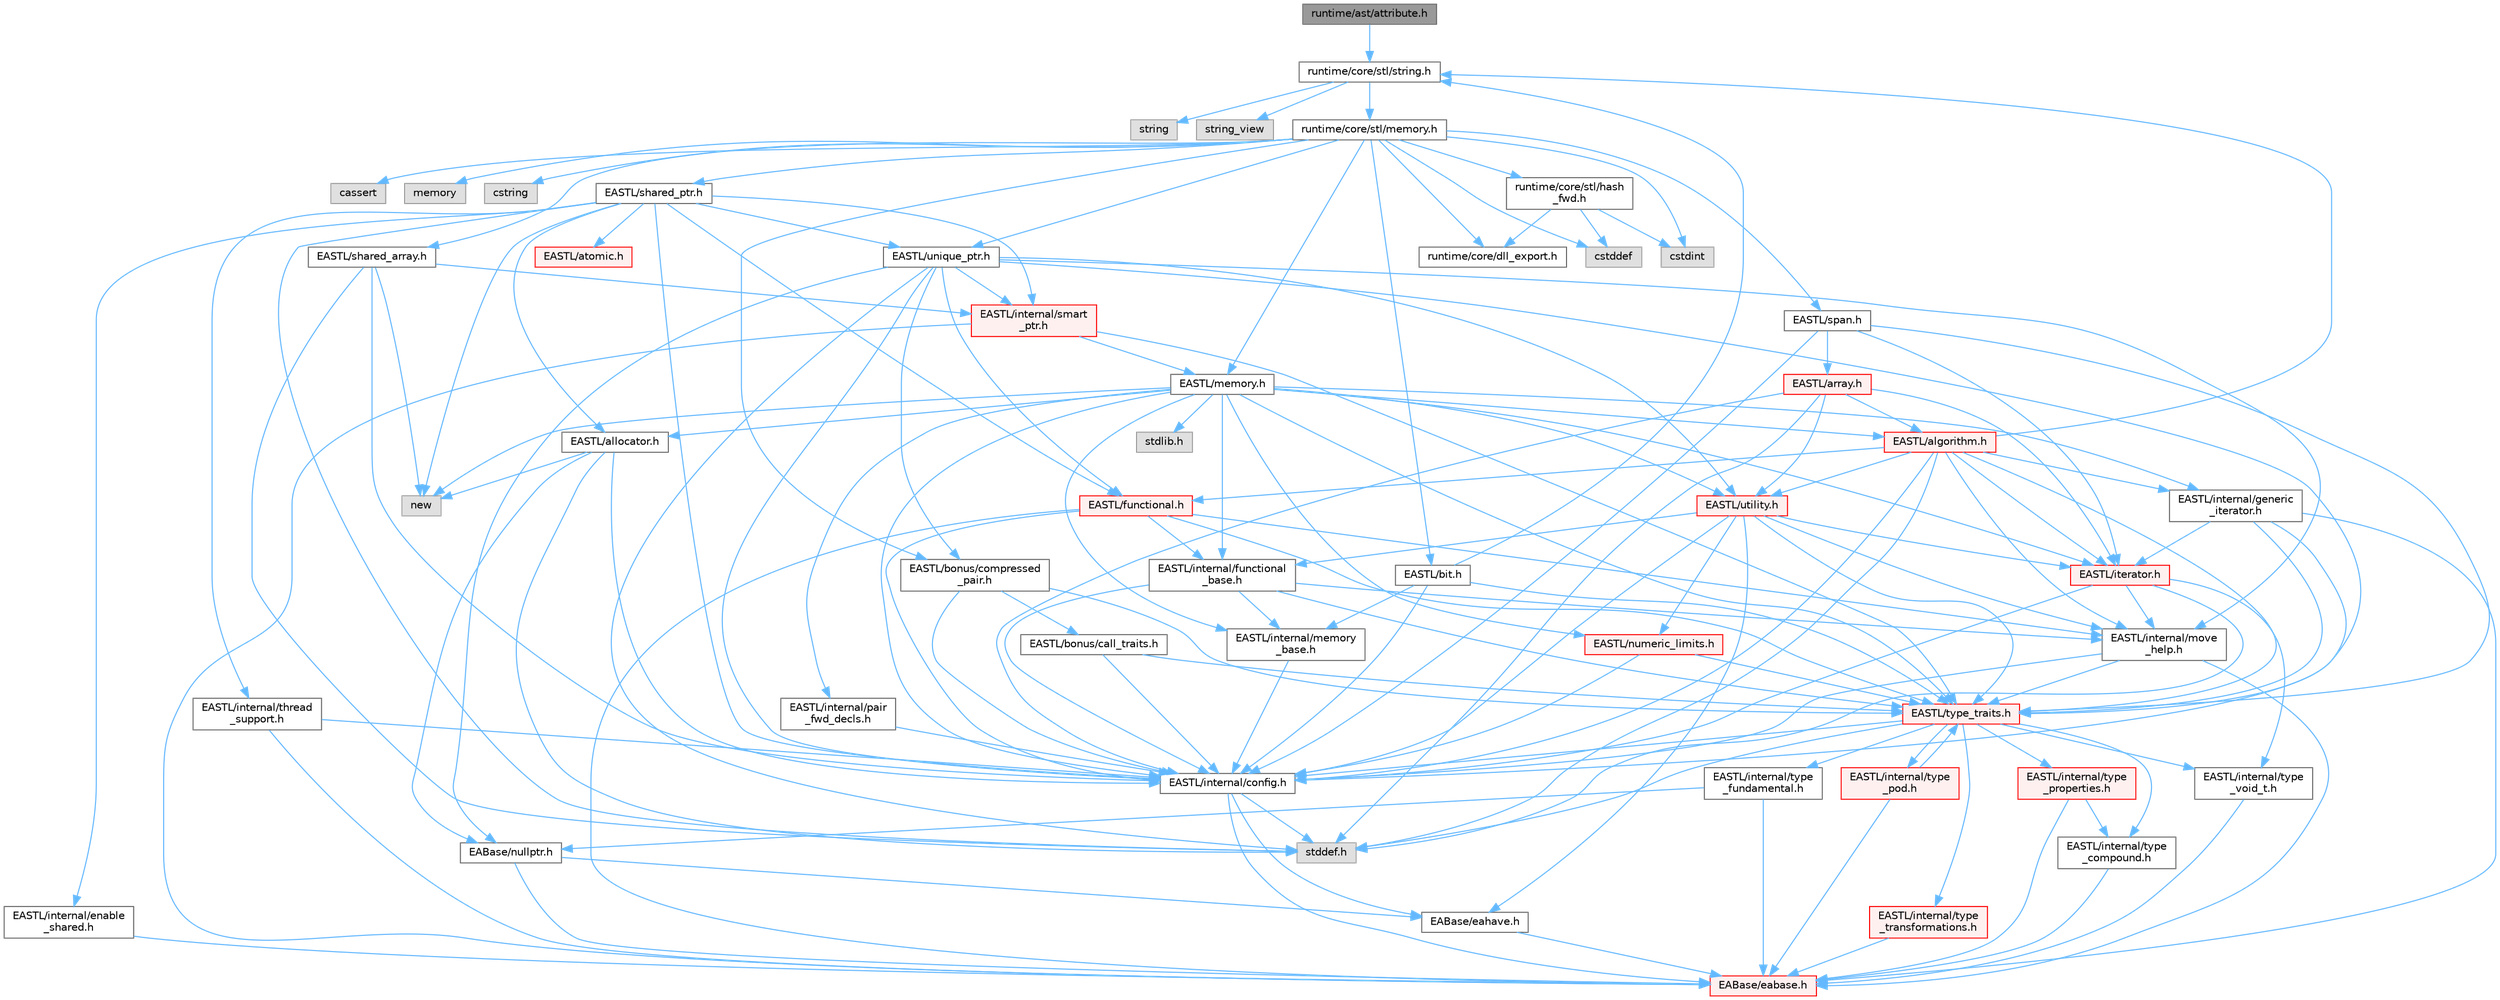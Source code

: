 digraph "runtime/ast/attribute.h"
{
 // LATEX_PDF_SIZE
  bgcolor="transparent";
  edge [fontname=Helvetica,fontsize=10,labelfontname=Helvetica,labelfontsize=10];
  node [fontname=Helvetica,fontsize=10,shape=box,height=0.2,width=0.4];
  Node1 [id="Node000001",label="runtime/ast/attribute.h",height=0.2,width=0.4,color="gray40", fillcolor="grey60", style="filled", fontcolor="black",tooltip=" "];
  Node1 -> Node2 [id="edge149_Node000001_Node000002",color="steelblue1",style="solid",tooltip=" "];
  Node2 [id="Node000002",label="runtime/core/stl/string.h",height=0.2,width=0.4,color="grey40", fillcolor="white", style="filled",URL="$string_8h.html",tooltip=" "];
  Node2 -> Node3 [id="edge150_Node000002_Node000003",color="steelblue1",style="solid",tooltip=" "];
  Node3 [id="Node000003",label="string",height=0.2,width=0.4,color="grey60", fillcolor="#E0E0E0", style="filled",tooltip=" "];
  Node2 -> Node4 [id="edge151_Node000002_Node000004",color="steelblue1",style="solid",tooltip=" "];
  Node4 [id="Node000004",label="string_view",height=0.2,width=0.4,color="grey60", fillcolor="#E0E0E0", style="filled",tooltip=" "];
  Node2 -> Node5 [id="edge152_Node000002_Node000005",color="steelblue1",style="solid",tooltip=" "];
  Node5 [id="Node000005",label="runtime/core/stl/memory.h",height=0.2,width=0.4,color="grey40", fillcolor="white", style="filled",URL="$core_2stl_2memory_8h.html",tooltip=" "];
  Node5 -> Node6 [id="edge153_Node000005_Node000006",color="steelblue1",style="solid",tooltip=" "];
  Node6 [id="Node000006",label="cstddef",height=0.2,width=0.4,color="grey60", fillcolor="#E0E0E0", style="filled",tooltip=" "];
  Node5 -> Node7 [id="edge154_Node000005_Node000007",color="steelblue1",style="solid",tooltip=" "];
  Node7 [id="Node000007",label="cstdint",height=0.2,width=0.4,color="grey60", fillcolor="#E0E0E0", style="filled",tooltip=" "];
  Node5 -> Node8 [id="edge155_Node000005_Node000008",color="steelblue1",style="solid",tooltip=" "];
  Node8 [id="Node000008",label="cassert",height=0.2,width=0.4,color="grey60", fillcolor="#E0E0E0", style="filled",tooltip=" "];
  Node5 -> Node9 [id="edge156_Node000005_Node000009",color="steelblue1",style="solid",tooltip=" "];
  Node9 [id="Node000009",label="memory",height=0.2,width=0.4,color="grey60", fillcolor="#E0E0E0", style="filled",tooltip=" "];
  Node5 -> Node10 [id="edge157_Node000005_Node000010",color="steelblue1",style="solid",tooltip=" "];
  Node10 [id="Node000010",label="cstring",height=0.2,width=0.4,color="grey60", fillcolor="#E0E0E0", style="filled",tooltip=" "];
  Node5 -> Node11 [id="edge158_Node000005_Node000011",color="steelblue1",style="solid",tooltip=" "];
  Node11 [id="Node000011",label="EASTL/bit.h",height=0.2,width=0.4,color="grey40", fillcolor="white", style="filled",URL="$bit_8h.html",tooltip=" "];
  Node11 -> Node12 [id="edge159_Node000011_Node000012",color="steelblue1",style="solid",tooltip=" "];
  Node12 [id="Node000012",label="EASTL/internal/config.h",height=0.2,width=0.4,color="grey40", fillcolor="white", style="filled",URL="$config_8h.html",tooltip=" "];
  Node12 -> Node13 [id="edge160_Node000012_Node000013",color="steelblue1",style="solid",tooltip=" "];
  Node13 [id="Node000013",label="EABase/eabase.h",height=0.2,width=0.4,color="red", fillcolor="#FFF0F0", style="filled",URL="$eabase_8h.html",tooltip=" "];
  Node12 -> Node19 [id="edge161_Node000012_Node000019",color="steelblue1",style="solid",tooltip=" "];
  Node19 [id="Node000019",label="EABase/eahave.h",height=0.2,width=0.4,color="grey40", fillcolor="white", style="filled",URL="$eahave_8h.html",tooltip=" "];
  Node19 -> Node13 [id="edge162_Node000019_Node000013",color="steelblue1",style="solid",tooltip=" "];
  Node12 -> Node20 [id="edge163_Node000012_Node000020",color="steelblue1",style="solid",tooltip=" "];
  Node20 [id="Node000020",label="stddef.h",height=0.2,width=0.4,color="grey60", fillcolor="#E0E0E0", style="filled",tooltip=" "];
  Node11 -> Node21 [id="edge164_Node000011_Node000021",color="steelblue1",style="solid",tooltip=" "];
  Node21 [id="Node000021",label="EASTL/internal/memory\l_base.h",height=0.2,width=0.4,color="grey40", fillcolor="white", style="filled",URL="$memory__base_8h.html",tooltip=" "];
  Node21 -> Node12 [id="edge165_Node000021_Node000012",color="steelblue1",style="solid",tooltip=" "];
  Node11 -> Node22 [id="edge166_Node000011_Node000022",color="steelblue1",style="solid",tooltip=" "];
  Node22 [id="Node000022",label="EASTL/type_traits.h",height=0.2,width=0.4,color="red", fillcolor="#FFF0F0", style="filled",URL="$_e_a_s_t_l_2include_2_e_a_s_t_l_2type__traits_8h.html",tooltip=" "];
  Node22 -> Node12 [id="edge167_Node000022_Node000012",color="steelblue1",style="solid",tooltip=" "];
  Node22 -> Node20 [id="edge168_Node000022_Node000020",color="steelblue1",style="solid",tooltip=" "];
  Node22 -> Node23 [id="edge169_Node000022_Node000023",color="steelblue1",style="solid",tooltip=" "];
  Node23 [id="Node000023",label="EASTL/internal/type\l_fundamental.h",height=0.2,width=0.4,color="grey40", fillcolor="white", style="filled",URL="$type__fundamental_8h.html",tooltip=" "];
  Node23 -> Node13 [id="edge170_Node000023_Node000013",color="steelblue1",style="solid",tooltip=" "];
  Node23 -> Node24 [id="edge171_Node000023_Node000024",color="steelblue1",style="solid",tooltip=" "];
  Node24 [id="Node000024",label="EABase/nullptr.h",height=0.2,width=0.4,color="grey40", fillcolor="white", style="filled",URL="$nullptr_8h.html",tooltip=" "];
  Node24 -> Node13 [id="edge172_Node000024_Node000013",color="steelblue1",style="solid",tooltip=" "];
  Node24 -> Node19 [id="edge173_Node000024_Node000019",color="steelblue1",style="solid",tooltip=" "];
  Node22 -> Node25 [id="edge174_Node000022_Node000025",color="steelblue1",style="solid",tooltip=" "];
  Node25 [id="Node000025",label="EASTL/internal/type\l_transformations.h",height=0.2,width=0.4,color="red", fillcolor="#FFF0F0", style="filled",URL="$type__transformations_8h.html",tooltip=" "];
  Node25 -> Node13 [id="edge175_Node000025_Node000013",color="steelblue1",style="solid",tooltip=" "];
  Node22 -> Node27 [id="edge176_Node000022_Node000027",color="steelblue1",style="solid",tooltip=" "];
  Node27 [id="Node000027",label="EASTL/internal/type\l_void_t.h",height=0.2,width=0.4,color="grey40", fillcolor="white", style="filled",URL="$type__void__t_8h.html",tooltip=" "];
  Node27 -> Node13 [id="edge177_Node000027_Node000013",color="steelblue1",style="solid",tooltip=" "];
  Node22 -> Node28 [id="edge178_Node000022_Node000028",color="steelblue1",style="solid",tooltip=" "];
  Node28 [id="Node000028",label="EASTL/internal/type\l_properties.h",height=0.2,width=0.4,color="red", fillcolor="#FFF0F0", style="filled",URL="$type__properties_8h.html",tooltip=" "];
  Node28 -> Node13 [id="edge179_Node000028_Node000013",color="steelblue1",style="solid",tooltip=" "];
  Node28 -> Node29 [id="edge180_Node000028_Node000029",color="steelblue1",style="solid",tooltip=" "];
  Node29 [id="Node000029",label="EASTL/internal/type\l_compound.h",height=0.2,width=0.4,color="grey40", fillcolor="white", style="filled",URL="$type__compound_8h.html",tooltip=" "];
  Node29 -> Node13 [id="edge181_Node000029_Node000013",color="steelblue1",style="solid",tooltip=" "];
  Node22 -> Node29 [id="edge182_Node000022_Node000029",color="steelblue1",style="solid",tooltip=" "];
  Node22 -> Node30 [id="edge183_Node000022_Node000030",color="steelblue1",style="solid",tooltip=" "];
  Node30 [id="Node000030",label="EASTL/internal/type\l_pod.h",height=0.2,width=0.4,color="red", fillcolor="#FFF0F0", style="filled",URL="$type__pod_8h.html",tooltip=" "];
  Node30 -> Node13 [id="edge184_Node000030_Node000013",color="steelblue1",style="solid",tooltip=" "];
  Node30 -> Node22 [id="edge185_Node000030_Node000022",color="steelblue1",style="solid",tooltip=" "];
  Node11 -> Node2 [id="edge186_Node000011_Node000002",color="steelblue1",style="solid",tooltip=" "];
  Node5 -> Node32 [id="edge187_Node000005_Node000032",color="steelblue1",style="solid",tooltip=" "];
  Node32 [id="Node000032",label="EASTL/memory.h",height=0.2,width=0.4,color="grey40", fillcolor="white", style="filled",URL="$_e_a_s_t_l_2include_2_e_a_s_t_l_2memory_8h.html",tooltip=" "];
  Node32 -> Node12 [id="edge188_Node000032_Node000012",color="steelblue1",style="solid",tooltip=" "];
  Node32 -> Node21 [id="edge189_Node000032_Node000021",color="steelblue1",style="solid",tooltip=" "];
  Node32 -> Node33 [id="edge190_Node000032_Node000033",color="steelblue1",style="solid",tooltip=" "];
  Node33 [id="Node000033",label="EASTL/internal/generic\l_iterator.h",height=0.2,width=0.4,color="grey40", fillcolor="white", style="filled",URL="$generic__iterator_8h.html",tooltip=" "];
  Node33 -> Node13 [id="edge191_Node000033_Node000013",color="steelblue1",style="solid",tooltip=" "];
  Node33 -> Node12 [id="edge192_Node000033_Node000012",color="steelblue1",style="solid",tooltip=" "];
  Node33 -> Node34 [id="edge193_Node000033_Node000034",color="steelblue1",style="solid",tooltip=" "];
  Node34 [id="Node000034",label="EASTL/iterator.h",height=0.2,width=0.4,color="red", fillcolor="#FFF0F0", style="filled",URL="$_e_a_s_t_l_2include_2_e_a_s_t_l_2iterator_8h.html",tooltip=" "];
  Node34 -> Node12 [id="edge194_Node000034_Node000012",color="steelblue1",style="solid",tooltip=" "];
  Node34 -> Node35 [id="edge195_Node000034_Node000035",color="steelblue1",style="solid",tooltip=" "];
  Node35 [id="Node000035",label="EASTL/internal/move\l_help.h",height=0.2,width=0.4,color="grey40", fillcolor="white", style="filled",URL="$move__help_8h.html",tooltip=" "];
  Node35 -> Node13 [id="edge196_Node000035_Node000013",color="steelblue1",style="solid",tooltip=" "];
  Node35 -> Node12 [id="edge197_Node000035_Node000012",color="steelblue1",style="solid",tooltip=" "];
  Node35 -> Node22 [id="edge198_Node000035_Node000022",color="steelblue1",style="solid",tooltip=" "];
  Node34 -> Node27 [id="edge199_Node000034_Node000027",color="steelblue1",style="solid",tooltip=" "];
  Node34 -> Node20 [id="edge200_Node000034_Node000020",color="steelblue1",style="solid",tooltip=" "];
  Node33 -> Node22 [id="edge201_Node000033_Node000022",color="steelblue1",style="solid",tooltip=" "];
  Node32 -> Node37 [id="edge202_Node000032_Node000037",color="steelblue1",style="solid",tooltip=" "];
  Node37 [id="Node000037",label="EASTL/internal/pair\l_fwd_decls.h",height=0.2,width=0.4,color="grey40", fillcolor="white", style="filled",URL="$pair__fwd__decls_8h.html",tooltip=" "];
  Node37 -> Node12 [id="edge203_Node000037_Node000012",color="steelblue1",style="solid",tooltip=" "];
  Node32 -> Node38 [id="edge204_Node000032_Node000038",color="steelblue1",style="solid",tooltip=" "];
  Node38 [id="Node000038",label="EASTL/internal/functional\l_base.h",height=0.2,width=0.4,color="grey40", fillcolor="white", style="filled",URL="$functional__base_8h.html",tooltip=" "];
  Node38 -> Node12 [id="edge205_Node000038_Node000012",color="steelblue1",style="solid",tooltip=" "];
  Node38 -> Node21 [id="edge206_Node000038_Node000021",color="steelblue1",style="solid",tooltip=" "];
  Node38 -> Node35 [id="edge207_Node000038_Node000035",color="steelblue1",style="solid",tooltip=" "];
  Node38 -> Node22 [id="edge208_Node000038_Node000022",color="steelblue1",style="solid",tooltip=" "];
  Node32 -> Node39 [id="edge209_Node000032_Node000039",color="steelblue1",style="solid",tooltip=" "];
  Node39 [id="Node000039",label="EASTL/algorithm.h",height=0.2,width=0.4,color="red", fillcolor="#FFF0F0", style="filled",URL="$_e_a_s_t_l_2include_2_e_a_s_t_l_2algorithm_8h.html",tooltip=" "];
  Node39 -> Node12 [id="edge210_Node000039_Node000012",color="steelblue1",style="solid",tooltip=" "];
  Node39 -> Node22 [id="edge211_Node000039_Node000022",color="steelblue1",style="solid",tooltip=" "];
  Node39 -> Node35 [id="edge212_Node000039_Node000035",color="steelblue1",style="solid",tooltip=" "];
  Node39 -> Node34 [id="edge213_Node000039_Node000034",color="steelblue1",style="solid",tooltip=" "];
  Node39 -> Node42 [id="edge214_Node000039_Node000042",color="steelblue1",style="solid",tooltip=" "];
  Node42 [id="Node000042",label="EASTL/functional.h",height=0.2,width=0.4,color="red", fillcolor="#FFF0F0", style="filled",URL="$_e_a_s_t_l_2include_2_e_a_s_t_l_2functional_8h.html",tooltip=" "];
  Node42 -> Node13 [id="edge215_Node000042_Node000013",color="steelblue1",style="solid",tooltip=" "];
  Node42 -> Node12 [id="edge216_Node000042_Node000012",color="steelblue1",style="solid",tooltip=" "];
  Node42 -> Node35 [id="edge217_Node000042_Node000035",color="steelblue1",style="solid",tooltip=" "];
  Node42 -> Node22 [id="edge218_Node000042_Node000022",color="steelblue1",style="solid",tooltip=" "];
  Node42 -> Node38 [id="edge219_Node000042_Node000038",color="steelblue1",style="solid",tooltip=" "];
  Node39 -> Node49 [id="edge220_Node000039_Node000049",color="steelblue1",style="solid",tooltip=" "];
  Node49 [id="Node000049",label="EASTL/utility.h",height=0.2,width=0.4,color="red", fillcolor="#FFF0F0", style="filled",URL="$_e_a_s_t_l_2include_2_e_a_s_t_l_2utility_8h.html",tooltip=" "];
  Node49 -> Node12 [id="edge221_Node000049_Node000012",color="steelblue1",style="solid",tooltip=" "];
  Node49 -> Node22 [id="edge222_Node000049_Node000022",color="steelblue1",style="solid",tooltip=" "];
  Node49 -> Node34 [id="edge223_Node000049_Node000034",color="steelblue1",style="solid",tooltip=" "];
  Node49 -> Node50 [id="edge224_Node000049_Node000050",color="steelblue1",style="solid",tooltip=" "];
  Node50 [id="Node000050",label="EASTL/numeric_limits.h",height=0.2,width=0.4,color="red", fillcolor="#FFF0F0", style="filled",URL="$numeric__limits_8h.html",tooltip=" "];
  Node50 -> Node12 [id="edge225_Node000050_Node000012",color="steelblue1",style="solid",tooltip=" "];
  Node50 -> Node22 [id="edge226_Node000050_Node000022",color="steelblue1",style="solid",tooltip=" "];
  Node49 -> Node38 [id="edge227_Node000049_Node000038",color="steelblue1",style="solid",tooltip=" "];
  Node49 -> Node35 [id="edge228_Node000049_Node000035",color="steelblue1",style="solid",tooltip=" "];
  Node49 -> Node19 [id="edge229_Node000049_Node000019",color="steelblue1",style="solid",tooltip=" "];
  Node39 -> Node33 [id="edge230_Node000039_Node000033",color="steelblue1",style="solid",tooltip=" "];
  Node39 -> Node20 [id="edge231_Node000039_Node000020",color="steelblue1",style="solid",tooltip=" "];
  Node39 -> Node2 [id="edge232_Node000039_Node000002",color="steelblue1",style="solid",tooltip=" "];
  Node32 -> Node22 [id="edge233_Node000032_Node000022",color="steelblue1",style="solid",tooltip=" "];
  Node32 -> Node46 [id="edge234_Node000032_Node000046",color="steelblue1",style="solid",tooltip=" "];
  Node46 [id="Node000046",label="EASTL/allocator.h",height=0.2,width=0.4,color="grey40", fillcolor="white", style="filled",URL="$allocator_8h.html",tooltip=" "];
  Node46 -> Node12 [id="edge235_Node000046_Node000012",color="steelblue1",style="solid",tooltip=" "];
  Node46 -> Node24 [id="edge236_Node000046_Node000024",color="steelblue1",style="solid",tooltip=" "];
  Node46 -> Node20 [id="edge237_Node000046_Node000020",color="steelblue1",style="solid",tooltip=" "];
  Node46 -> Node47 [id="edge238_Node000046_Node000047",color="steelblue1",style="solid",tooltip=" "];
  Node47 [id="Node000047",label="new",height=0.2,width=0.4,color="grey60", fillcolor="#E0E0E0", style="filled",tooltip=" "];
  Node32 -> Node34 [id="edge239_Node000032_Node000034",color="steelblue1",style="solid",tooltip=" "];
  Node32 -> Node49 [id="edge240_Node000032_Node000049",color="steelblue1",style="solid",tooltip=" "];
  Node32 -> Node50 [id="edge241_Node000032_Node000050",color="steelblue1",style="solid",tooltip=" "];
  Node32 -> Node59 [id="edge242_Node000032_Node000059",color="steelblue1",style="solid",tooltip=" "];
  Node59 [id="Node000059",label="stdlib.h",height=0.2,width=0.4,color="grey60", fillcolor="#E0E0E0", style="filled",tooltip=" "];
  Node32 -> Node47 [id="edge243_Node000032_Node000047",color="steelblue1",style="solid",tooltip=" "];
  Node5 -> Node60 [id="edge244_Node000005_Node000060",color="steelblue1",style="solid",tooltip=" "];
  Node60 [id="Node000060",label="EASTL/shared_array.h",height=0.2,width=0.4,color="grey40", fillcolor="white", style="filled",URL="$shared__array_8h.html",tooltip=" "];
  Node60 -> Node12 [id="edge245_Node000060_Node000012",color="steelblue1",style="solid",tooltip=" "];
  Node60 -> Node61 [id="edge246_Node000060_Node000061",color="steelblue1",style="solid",tooltip=" "];
  Node61 [id="Node000061",label="EASTL/internal/smart\l_ptr.h",height=0.2,width=0.4,color="red", fillcolor="#FFF0F0", style="filled",URL="$smart__ptr_8h.html",tooltip=" "];
  Node61 -> Node13 [id="edge247_Node000061_Node000013",color="steelblue1",style="solid",tooltip=" "];
  Node61 -> Node32 [id="edge248_Node000061_Node000032",color="steelblue1",style="solid",tooltip=" "];
  Node61 -> Node22 [id="edge249_Node000061_Node000022",color="steelblue1",style="solid",tooltip=" "];
  Node60 -> Node47 [id="edge250_Node000060_Node000047",color="steelblue1",style="solid",tooltip=" "];
  Node60 -> Node20 [id="edge251_Node000060_Node000020",color="steelblue1",style="solid",tooltip=" "];
  Node5 -> Node63 [id="edge252_Node000005_Node000063",color="steelblue1",style="solid",tooltip=" "];
  Node63 [id="Node000063",label="EASTL/unique_ptr.h",height=0.2,width=0.4,color="grey40", fillcolor="white", style="filled",URL="$unique__ptr_8h.html",tooltip=" "];
  Node63 -> Node24 [id="edge253_Node000063_Node000024",color="steelblue1",style="solid",tooltip=" "];
  Node63 -> Node64 [id="edge254_Node000063_Node000064",color="steelblue1",style="solid",tooltip=" "];
  Node64 [id="Node000064",label="EASTL/bonus/compressed\l_pair.h",height=0.2,width=0.4,color="grey40", fillcolor="white", style="filled",URL="$compressed__pair_8h.html",tooltip=" "];
  Node64 -> Node12 [id="edge255_Node000064_Node000012",color="steelblue1",style="solid",tooltip=" "];
  Node64 -> Node22 [id="edge256_Node000064_Node000022",color="steelblue1",style="solid",tooltip=" "];
  Node64 -> Node65 [id="edge257_Node000064_Node000065",color="steelblue1",style="solid",tooltip=" "];
  Node65 [id="Node000065",label="EASTL/bonus/call_traits.h",height=0.2,width=0.4,color="grey40", fillcolor="white", style="filled",URL="$call__traits_8h.html",tooltip=" "];
  Node65 -> Node12 [id="edge258_Node000065_Node000012",color="steelblue1",style="solid",tooltip=" "];
  Node65 -> Node22 [id="edge259_Node000065_Node000022",color="steelblue1",style="solid",tooltip=" "];
  Node63 -> Node42 [id="edge260_Node000063_Node000042",color="steelblue1",style="solid",tooltip=" "];
  Node63 -> Node12 [id="edge261_Node000063_Node000012",color="steelblue1",style="solid",tooltip=" "];
  Node63 -> Node35 [id="edge262_Node000063_Node000035",color="steelblue1",style="solid",tooltip=" "];
  Node63 -> Node61 [id="edge263_Node000063_Node000061",color="steelblue1",style="solid",tooltip=" "];
  Node63 -> Node22 [id="edge264_Node000063_Node000022",color="steelblue1",style="solid",tooltip=" "];
  Node63 -> Node49 [id="edge265_Node000063_Node000049",color="steelblue1",style="solid",tooltip=" "];
  Node63 -> Node20 [id="edge266_Node000063_Node000020",color="steelblue1",style="solid",tooltip=" "];
  Node5 -> Node66 [id="edge267_Node000005_Node000066",color="steelblue1",style="solid",tooltip=" "];
  Node66 [id="Node000066",label="EASTL/shared_ptr.h",height=0.2,width=0.4,color="grey40", fillcolor="white", style="filled",URL="$shared__ptr_8h.html",tooltip=" "];
  Node66 -> Node12 [id="edge268_Node000066_Node000012",color="steelblue1",style="solid",tooltip=" "];
  Node66 -> Node61 [id="edge269_Node000066_Node000061",color="steelblue1",style="solid",tooltip=" "];
  Node66 -> Node67 [id="edge270_Node000066_Node000067",color="steelblue1",style="solid",tooltip=" "];
  Node67 [id="Node000067",label="EASTL/internal/thread\l_support.h",height=0.2,width=0.4,color="grey40", fillcolor="white", style="filled",URL="$thread__support_8h.html",tooltip=" "];
  Node67 -> Node13 [id="edge271_Node000067_Node000013",color="steelblue1",style="solid",tooltip=" "];
  Node67 -> Node12 [id="edge272_Node000067_Node000012",color="steelblue1",style="solid",tooltip=" "];
  Node66 -> Node63 [id="edge273_Node000066_Node000063",color="steelblue1",style="solid",tooltip=" "];
  Node66 -> Node42 [id="edge274_Node000066_Node000042",color="steelblue1",style="solid",tooltip=" "];
  Node66 -> Node46 [id="edge275_Node000066_Node000046",color="steelblue1",style="solid",tooltip=" "];
  Node66 -> Node68 [id="edge276_Node000066_Node000068",color="steelblue1",style="solid",tooltip=" "];
  Node68 [id="Node000068",label="EASTL/atomic.h",height=0.2,width=0.4,color="red", fillcolor="#FFF0F0", style="filled",URL="$_e_a_s_t_l_2include_2_e_a_s_t_l_2atomic_8h.html",tooltip=" "];
  Node66 -> Node47 [id="edge277_Node000066_Node000047",color="steelblue1",style="solid",tooltip=" "];
  Node66 -> Node20 [id="edge278_Node000066_Node000020",color="steelblue1",style="solid",tooltip=" "];
  Node66 -> Node145 [id="edge279_Node000066_Node000145",color="steelblue1",style="solid",tooltip=" "];
  Node145 [id="Node000145",label="EASTL/internal/enable\l_shared.h",height=0.2,width=0.4,color="grey40", fillcolor="white", style="filled",URL="$enable__shared_8h.html",tooltip=" "];
  Node145 -> Node13 [id="edge280_Node000145_Node000013",color="steelblue1",style="solid",tooltip=" "];
  Node5 -> Node146 [id="edge281_Node000005_Node000146",color="steelblue1",style="solid",tooltip=" "];
  Node146 [id="Node000146",label="EASTL/span.h",height=0.2,width=0.4,color="grey40", fillcolor="white", style="filled",URL="$span_8h.html",tooltip=" "];
  Node146 -> Node12 [id="edge282_Node000146_Node000012",color="steelblue1",style="solid",tooltip=" "];
  Node146 -> Node22 [id="edge283_Node000146_Node000022",color="steelblue1",style="solid",tooltip=" "];
  Node146 -> Node34 [id="edge284_Node000146_Node000034",color="steelblue1",style="solid",tooltip=" "];
  Node146 -> Node147 [id="edge285_Node000146_Node000147",color="steelblue1",style="solid",tooltip=" "];
  Node147 [id="Node000147",label="EASTL/array.h",height=0.2,width=0.4,color="red", fillcolor="#FFF0F0", style="filled",URL="$array_8h.html",tooltip=" "];
  Node147 -> Node12 [id="edge286_Node000147_Node000012",color="steelblue1",style="solid",tooltip=" "];
  Node147 -> Node34 [id="edge287_Node000147_Node000034",color="steelblue1",style="solid",tooltip=" "];
  Node147 -> Node39 [id="edge288_Node000147_Node000039",color="steelblue1",style="solid",tooltip=" "];
  Node147 -> Node49 [id="edge289_Node000147_Node000049",color="steelblue1",style="solid",tooltip=" "];
  Node147 -> Node20 [id="edge290_Node000147_Node000020",color="steelblue1",style="solid",tooltip=" "];
  Node5 -> Node64 [id="edge291_Node000005_Node000064",color="steelblue1",style="solid",tooltip=" "];
  Node5 -> Node149 [id="edge292_Node000005_Node000149",color="steelblue1",style="solid",tooltip=" "];
  Node149 [id="Node000149",label="runtime/core/dll_export.h",height=0.2,width=0.4,color="grey40", fillcolor="white", style="filled",URL="$dll__export_8h.html",tooltip=" "];
  Node5 -> Node150 [id="edge293_Node000005_Node000150",color="steelblue1",style="solid",tooltip=" "];
  Node150 [id="Node000150",label="runtime/core/stl/hash\l_fwd.h",height=0.2,width=0.4,color="grey40", fillcolor="white", style="filled",URL="$hash__fwd_8h.html",tooltip=" "];
  Node150 -> Node6 [id="edge294_Node000150_Node000006",color="steelblue1",style="solid",tooltip=" "];
  Node150 -> Node7 [id="edge295_Node000150_Node000007",color="steelblue1",style="solid",tooltip=" "];
  Node150 -> Node149 [id="edge296_Node000150_Node000149",color="steelblue1",style="solid",tooltip=" "];
}
